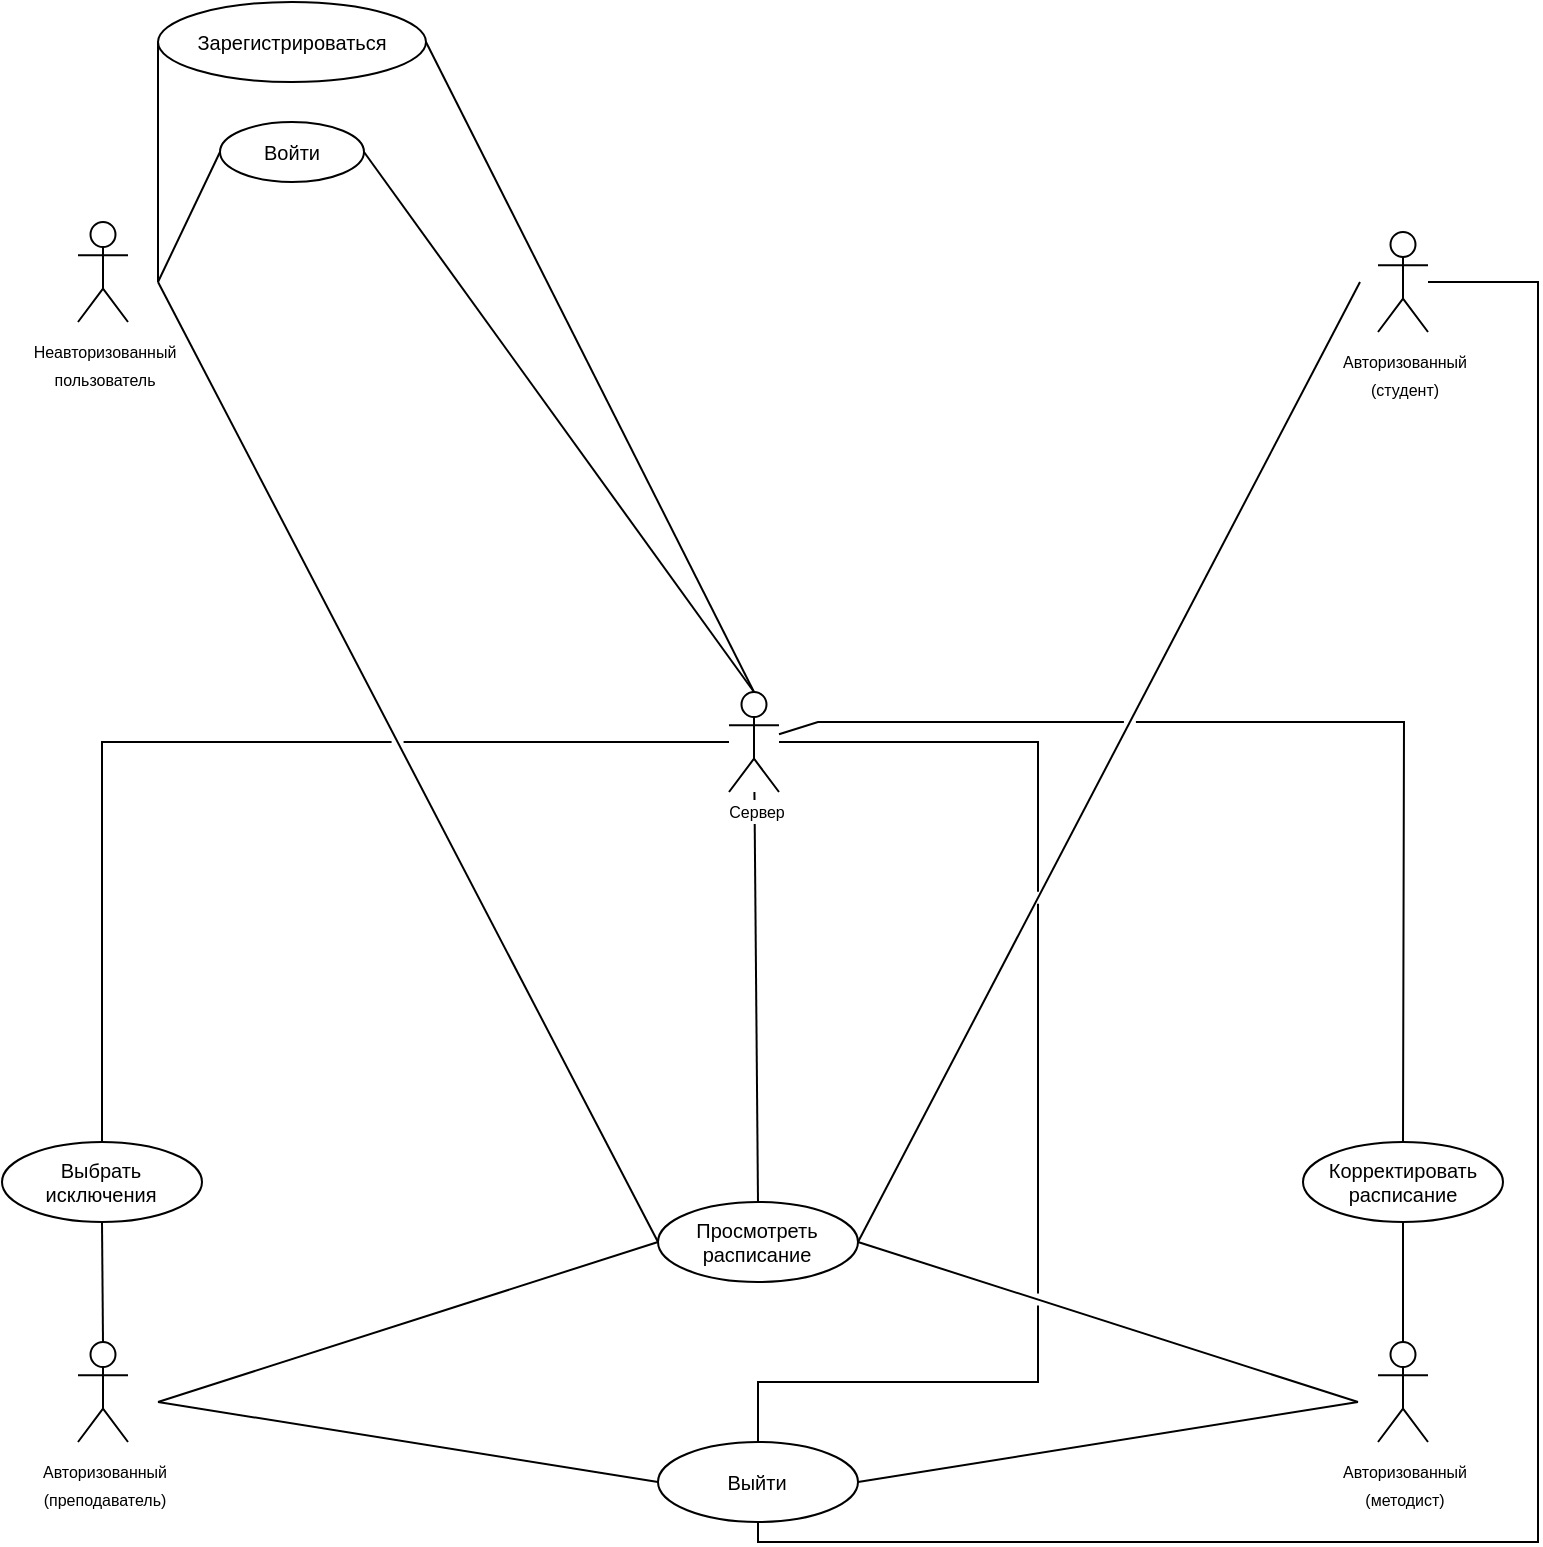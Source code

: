 <mxfile version="20.8.16" type="device"><diagram name="Страница 1" id="XOpfMRyjA6yRgowjx9xX"><mxGraphModel dx="1182" dy="723" grid="1" gridSize="10" guides="1" tooltips="1" connect="1" arrows="1" fold="1" page="1" pageScale="1" pageWidth="1500" pageHeight="1500" math="0" shadow="0"><root><mxCell id="0"/><mxCell id="1" parent="0"/><mxCell id="VNZv0Oyt4Jf6WAMpyYWo-1" value="&lt;font style=&quot;font-size: 8px;&quot;&gt;Неавторизованный&lt;br&gt;пользователь&lt;/font&gt;" style="shape=umlActor;verticalLabelPosition=bottom;verticalAlign=top;html=1;outlineConnect=0;fillColor=none;" parent="1" vertex="1"><mxGeometry x="440" y="420" width="25" height="50" as="geometry"/></mxCell><mxCell id="VNZv0Oyt4Jf6WAMpyYWo-3" value="&lt;span style=&quot;font-size: 8px;&quot;&gt;Авторизованный&lt;br&gt;(студент)&lt;/span&gt;" style="shape=umlActor;verticalLabelPosition=bottom;verticalAlign=top;html=1;outlineConnect=0;fillColor=none;" parent="1" vertex="1"><mxGeometry x="1090" y="425" width="25" height="50" as="geometry"/></mxCell><mxCell id="VNZv0Oyt4Jf6WAMpyYWo-5" value="&lt;span style=&quot;font-size: 8px;&quot;&gt;Авторизованный&lt;br&gt;(преподаватель)&lt;/span&gt;" style="shape=umlActor;verticalLabelPosition=bottom;verticalAlign=top;html=1;outlineConnect=0;fillColor=none;" parent="1" vertex="1"><mxGeometry x="440" y="980" width="25" height="50" as="geometry"/></mxCell><mxCell id="VNZv0Oyt4Jf6WAMpyYWo-6" value="&lt;span style=&quot;font-size: 8px;&quot;&gt;Авторизованный&lt;br&gt;(методист)&lt;/span&gt;" style="shape=umlActor;verticalLabelPosition=bottom;verticalAlign=top;html=1;outlineConnect=0;fillColor=none;" parent="1" vertex="1"><mxGeometry x="1090" y="980" width="25" height="50" as="geometry"/></mxCell><mxCell id="VNZv0Oyt4Jf6WAMpyYWo-11" value="" style="group" parent="1" vertex="1" connectable="0"><mxGeometry x="730" y="910" width="100" height="40" as="geometry"/></mxCell><mxCell id="VNZv0Oyt4Jf6WAMpyYWo-9" value="" style="ellipse;whiteSpace=wrap;html=1;fontSize=8;fillColor=none;" parent="VNZv0Oyt4Jf6WAMpyYWo-11" vertex="1"><mxGeometry width="100" height="40" as="geometry"/></mxCell><mxCell id="VNZv0Oyt4Jf6WAMpyYWo-10" value="&lt;font style=&quot;font-size: 10px;&quot;&gt;Просмотреть расписание&lt;/font&gt;" style="text;html=1;strokeColor=none;fillColor=none;align=center;verticalAlign=middle;whiteSpace=wrap;rounded=0;fontSize=8;" parent="VNZv0Oyt4Jf6WAMpyYWo-11" vertex="1"><mxGeometry x="8.333" width="83.333" height="40" as="geometry"/></mxCell><mxCell id="VNZv0Oyt4Jf6WAMpyYWo-12" value="" style="endArrow=none;html=1;rounded=0;fontSize=12;fontColor=#000000;entryX=0;entryY=0.5;entryDx=0;entryDy=0;" parent="1" target="VNZv0Oyt4Jf6WAMpyYWo-9" edge="1"><mxGeometry width="50" height="50" relative="1" as="geometry"><mxPoint x="480" y="450" as="sourcePoint"/><mxPoint x="620" y="480" as="targetPoint"/></mxGeometry></mxCell><mxCell id="VNZv0Oyt4Jf6WAMpyYWo-13" value="" style="endArrow=none;html=1;rounded=0;fontSize=12;fontColor=#000000;entryX=0;entryY=0.5;entryDx=0;entryDy=0;" parent="1" target="VNZv0Oyt4Jf6WAMpyYWo-9" edge="1"><mxGeometry width="50" height="50" relative="1" as="geometry"><mxPoint x="480" y="1010" as="sourcePoint"/><mxPoint x="700" y="636.72" as="targetPoint"/></mxGeometry></mxCell><mxCell id="VNZv0Oyt4Jf6WAMpyYWo-14" value="" style="endArrow=none;html=1;rounded=0;fontSize=12;fontColor=#000000;entryX=1;entryY=0.5;entryDx=0;entryDy=0;" parent="1" target="VNZv0Oyt4Jf6WAMpyYWo-9" edge="1"><mxGeometry width="50" height="50" relative="1" as="geometry"><mxPoint x="1081" y="450" as="sourcePoint"/><mxPoint x="827.0" y="930.0" as="targetPoint"/></mxGeometry></mxCell><mxCell id="VNZv0Oyt4Jf6WAMpyYWo-15" value="" style="endArrow=none;html=1;rounded=0;fontSize=12;fontColor=#000000;entryX=1;entryY=0.5;entryDx=0;entryDy=0;" parent="1" target="VNZv0Oyt4Jf6WAMpyYWo-9" edge="1"><mxGeometry width="50" height="50" relative="1" as="geometry"><mxPoint x="1080" y="1010" as="sourcePoint"/><mxPoint x="830" y="585" as="targetPoint"/></mxGeometry></mxCell><mxCell id="VNZv0Oyt4Jf6WAMpyYWo-16" value="" style="shape=umlActor;verticalLabelPosition=bottom;verticalAlign=top;html=1;outlineConnect=0;fillColor=none;" parent="1" vertex="1"><mxGeometry x="765.5" y="655" width="25" height="50" as="geometry"/></mxCell><mxCell id="VNZv0Oyt4Jf6WAMpyYWo-19" value="" style="endArrow=none;html=1;rounded=0;fontSize=10;fontColor=#000000;entryX=0.5;entryY=0;entryDx=0;entryDy=0;jumpStyle=none;" parent="1" source="VNZv0Oyt4Jf6WAMpyYWo-16" target="VNZv0Oyt4Jf6WAMpyYWo-10" edge="1"><mxGeometry width="50" height="50" relative="1" as="geometry"><mxPoint x="774" y="680" as="sourcePoint"/><mxPoint x="710" y="660" as="targetPoint"/></mxGeometry></mxCell><mxCell id="VNZv0Oyt4Jf6WAMpyYWo-41" value="&lt;font style=&quot;font-size: 8px;&quot;&gt;Сервер&lt;/font&gt;" style="edgeLabel;html=1;align=center;verticalAlign=middle;resizable=0;points=[];fontSize=10;fontColor=#000000;labelBackgroundColor=default;" parent="VNZv0Oyt4Jf6WAMpyYWo-19" vertex="1" connectable="0"><mxGeometry x="-0.955" relative="1" as="geometry"><mxPoint y="4" as="offset"/></mxGeometry></mxCell><mxCell id="VNZv0Oyt4Jf6WAMpyYWo-21" value="" style="group" parent="1" vertex="1" connectable="0"><mxGeometry x="511" y="370" width="72" height="30" as="geometry"/></mxCell><mxCell id="VNZv0Oyt4Jf6WAMpyYWo-22" value="" style="ellipse;whiteSpace=wrap;html=1;fontSize=8;fillColor=none;" parent="VNZv0Oyt4Jf6WAMpyYWo-21" vertex="1"><mxGeometry width="72" height="30" as="geometry"/></mxCell><mxCell id="VNZv0Oyt4Jf6WAMpyYWo-23" value="&lt;font style=&quot;font-size: 10px;&quot;&gt;Войти&lt;/font&gt;" style="text;html=1;strokeColor=none;fillColor=none;align=center;verticalAlign=middle;whiteSpace=wrap;rounded=0;fontSize=8;" parent="VNZv0Oyt4Jf6WAMpyYWo-21" vertex="1"><mxGeometry x="6" width="60" height="30" as="geometry"/></mxCell><mxCell id="VNZv0Oyt4Jf6WAMpyYWo-24" value="" style="group" parent="1" vertex="1" connectable="0"><mxGeometry x="480" y="310" width="134" height="40" as="geometry"/></mxCell><mxCell id="VNZv0Oyt4Jf6WAMpyYWo-25" value="" style="ellipse;whiteSpace=wrap;html=1;fontSize=8;fillColor=none;" parent="VNZv0Oyt4Jf6WAMpyYWo-24" vertex="1"><mxGeometry width="134" height="40" as="geometry"/></mxCell><mxCell id="VNZv0Oyt4Jf6WAMpyYWo-26" value="&lt;font style=&quot;font-size: 10px;&quot;&gt;Зарегистрироваться&lt;/font&gt;" style="text;html=1;strokeColor=none;fillColor=none;align=center;verticalAlign=middle;whiteSpace=wrap;rounded=0;fontSize=8;" parent="VNZv0Oyt4Jf6WAMpyYWo-24" vertex="1"><mxGeometry x="11.167" width="111.667" height="40" as="geometry"/></mxCell><mxCell id="VNZv0Oyt4Jf6WAMpyYWo-29" value="" style="endArrow=none;html=1;rounded=0;fontSize=10;fontColor=#000000;entryX=0;entryY=0.5;entryDx=0;entryDy=0;" parent="1" target="VNZv0Oyt4Jf6WAMpyYWo-22" edge="1"><mxGeometry width="50" height="50" relative="1" as="geometry"><mxPoint x="480" y="450" as="sourcePoint"/><mxPoint x="760" y="470" as="targetPoint"/></mxGeometry></mxCell><mxCell id="VNZv0Oyt4Jf6WAMpyYWo-30" value="" style="endArrow=none;html=1;rounded=0;fontSize=10;fontColor=#000000;entryX=0;entryY=0.5;entryDx=0;entryDy=0;" parent="1" target="VNZv0Oyt4Jf6WAMpyYWo-25" edge="1"><mxGeometry width="50" height="50" relative="1" as="geometry"><mxPoint x="480" y="450" as="sourcePoint"/><mxPoint x="521" y="395" as="targetPoint"/></mxGeometry></mxCell><mxCell id="VNZv0Oyt4Jf6WAMpyYWo-31" value="" style="endArrow=none;html=1;rounded=0;fontSize=10;fontColor=#000000;entryX=1;entryY=0.5;entryDx=0;entryDy=0;exitX=0.5;exitY=0;exitDx=0;exitDy=0;exitPerimeter=0;" parent="1" source="VNZv0Oyt4Jf6WAMpyYWo-16" target="VNZv0Oyt4Jf6WAMpyYWo-25" edge="1"><mxGeometry width="50" height="50" relative="1" as="geometry"><mxPoint x="490" y="460" as="sourcePoint"/><mxPoint x="521.0" y="395" as="targetPoint"/></mxGeometry></mxCell><mxCell id="VNZv0Oyt4Jf6WAMpyYWo-32" value="" style="endArrow=none;html=1;rounded=0;fontSize=10;fontColor=#000000;entryX=1;entryY=0.5;entryDx=0;entryDy=0;exitX=0.5;exitY=0;exitDx=0;exitDy=0;exitPerimeter=0;" parent="1" source="VNZv0Oyt4Jf6WAMpyYWo-16" target="VNZv0Oyt4Jf6WAMpyYWo-22" edge="1"><mxGeometry width="50" height="50" relative="1" as="geometry"><mxPoint x="783.5" y="640" as="sourcePoint"/><mxPoint x="624" y="340" as="targetPoint"/></mxGeometry></mxCell><mxCell id="VNZv0Oyt4Jf6WAMpyYWo-35" value="" style="group" parent="1" vertex="1" connectable="0"><mxGeometry x="730" y="1030" width="100" height="40" as="geometry"/></mxCell><mxCell id="VNZv0Oyt4Jf6WAMpyYWo-36" value="" style="ellipse;whiteSpace=wrap;html=1;fontSize=8;fillColor=none;" parent="VNZv0Oyt4Jf6WAMpyYWo-35" vertex="1"><mxGeometry width="100" height="40" as="geometry"/></mxCell><mxCell id="VNZv0Oyt4Jf6WAMpyYWo-37" value="&lt;font style=&quot;font-size: 10px;&quot;&gt;Выйти&lt;/font&gt;" style="text;html=1;strokeColor=none;fillColor=none;align=center;verticalAlign=middle;whiteSpace=wrap;rounded=0;fontSize=8;" parent="VNZv0Oyt4Jf6WAMpyYWo-35" vertex="1"><mxGeometry x="8.333" width="83.333" height="40" as="geometry"/></mxCell><mxCell id="VNZv0Oyt4Jf6WAMpyYWo-42" value="" style="endArrow=none;html=1;rounded=0;fontSize=8;fontColor=#000000;entryX=0;entryY=0.5;entryDx=0;entryDy=0;" parent="1" target="VNZv0Oyt4Jf6WAMpyYWo-36" edge="1"><mxGeometry width="50" height="50" relative="1" as="geometry"><mxPoint x="480" y="1010" as="sourcePoint"/><mxPoint x="750" y="890" as="targetPoint"/></mxGeometry></mxCell><mxCell id="VNZv0Oyt4Jf6WAMpyYWo-43" value="" style="endArrow=none;html=1;rounded=0;fontSize=8;fontColor=#000000;entryX=1;entryY=0.5;entryDx=0;entryDy=0;" parent="1" target="VNZv0Oyt4Jf6WAMpyYWo-36" edge="1"><mxGeometry width="50" height="50" relative="1" as="geometry"><mxPoint x="1080" y="1010" as="sourcePoint"/><mxPoint x="826.0" y="1050" as="targetPoint"/></mxGeometry></mxCell><mxCell id="VNZv0Oyt4Jf6WAMpyYWo-44" value="" style="endArrow=none;html=1;rounded=0;fontSize=8;fontColor=#000000;exitX=0.5;exitY=1;exitDx=0;exitDy=0;" parent="1" source="VNZv0Oyt4Jf6WAMpyYWo-37" target="VNZv0Oyt4Jf6WAMpyYWo-3" edge="1"><mxGeometry width="50" height="50" relative="1" as="geometry"><mxPoint x="740" y="1080" as="sourcePoint"/><mxPoint x="1120" y="450" as="targetPoint"/><Array as="points"><mxPoint x="780" y="1080"/><mxPoint x="1170" y="1080"/><mxPoint x="1170" y="450"/></Array></mxGeometry></mxCell><mxCell id="VNZv0Oyt4Jf6WAMpyYWo-51" value="" style="endArrow=none;html=1;rounded=0;labelBorderColor=#FFFFFF;fontSize=8;fontColor=#000000;jumpStyle=gap;exitX=0.5;exitY=0;exitDx=0;exitDy=0;" parent="1" source="VNZv0Oyt4Jf6WAMpyYWo-37" target="VNZv0Oyt4Jf6WAMpyYWo-16" edge="1"><mxGeometry width="50" height="50" relative="1" as="geometry"><mxPoint x="800" y="1000" as="sourcePoint"/><mxPoint x="760" y="680" as="targetPoint"/><Array as="points"><mxPoint x="780" y="1000"/><mxPoint x="920" y="1000"/><mxPoint x="920" y="680"/></Array></mxGeometry></mxCell><mxCell id="VNZv0Oyt4Jf6WAMpyYWo-54" value="" style="group" parent="1" vertex="1" connectable="0"><mxGeometry x="402" y="880" width="100" height="40" as="geometry"/></mxCell><mxCell id="VNZv0Oyt4Jf6WAMpyYWo-55" value="" style="ellipse;whiteSpace=wrap;html=1;fontSize=8;fillColor=none;" parent="VNZv0Oyt4Jf6WAMpyYWo-54" vertex="1"><mxGeometry width="100" height="40" as="geometry"/></mxCell><mxCell id="VNZv0Oyt4Jf6WAMpyYWo-56" value="&lt;span style=&quot;font-size: 10px;&quot;&gt;Выбрать исключения&lt;/span&gt;" style="text;html=1;strokeColor=none;fillColor=none;align=center;verticalAlign=middle;whiteSpace=wrap;rounded=0;fontSize=8;" parent="VNZv0Oyt4Jf6WAMpyYWo-54" vertex="1"><mxGeometry x="8.333" width="83.333" height="40" as="geometry"/></mxCell><mxCell id="VNZv0Oyt4Jf6WAMpyYWo-58" value="" style="endArrow=none;html=1;rounded=0;labelBorderColor=#FFFFFF;fontSize=8;fontColor=#000000;jumpStyle=gap;exitX=0.5;exitY=0;exitDx=0;exitDy=0;" parent="1" source="VNZv0Oyt4Jf6WAMpyYWo-56" target="VNZv0Oyt4Jf6WAMpyYWo-16" edge="1"><mxGeometry width="50" height="50" relative="1" as="geometry"><mxPoint x="450" y="860" as="sourcePoint"/><mxPoint x="450" y="630" as="targetPoint"/><Array as="points"><mxPoint x="452" y="680"/></Array></mxGeometry></mxCell><mxCell id="VNZv0Oyt4Jf6WAMpyYWo-60" value="" style="group" parent="1" vertex="1" connectable="0"><mxGeometry x="1052.5" y="880" width="100" height="40" as="geometry"/></mxCell><mxCell id="VNZv0Oyt4Jf6WAMpyYWo-61" value="" style="ellipse;whiteSpace=wrap;html=1;fontSize=8;fillColor=none;" parent="VNZv0Oyt4Jf6WAMpyYWo-60" vertex="1"><mxGeometry width="100" height="40" as="geometry"/></mxCell><mxCell id="VNZv0Oyt4Jf6WAMpyYWo-62" value="&lt;font style=&quot;font-size: 10px;&quot;&gt;Корректировать расписание&lt;/font&gt;" style="text;html=1;strokeColor=none;fillColor=none;align=center;verticalAlign=middle;whiteSpace=wrap;rounded=0;fontSize=8;" parent="VNZv0Oyt4Jf6WAMpyYWo-60" vertex="1"><mxGeometry x="8.333" width="83.333" height="40" as="geometry"/></mxCell><mxCell id="VNZv0Oyt4Jf6WAMpyYWo-63" value="" style="endArrow=none;html=1;rounded=0;labelBorderColor=#FFFFFF;fontSize=8;fontColor=#000000;jumpStyle=gap;exitX=0.5;exitY=0;exitDx=0;exitDy=0;exitPerimeter=0;entryX=0.5;entryY=1;entryDx=0;entryDy=0;" parent="1" source="VNZv0Oyt4Jf6WAMpyYWo-6" target="VNZv0Oyt4Jf6WAMpyYWo-62" edge="1"><mxGeometry width="50" height="50" relative="1" as="geometry"><mxPoint x="1070" y="970" as="sourcePoint"/><mxPoint x="1120" y="920" as="targetPoint"/></mxGeometry></mxCell><mxCell id="VNZv0Oyt4Jf6WAMpyYWo-64" value="" style="endArrow=none;html=1;rounded=0;labelBorderColor=#FFFFFF;fontSize=8;fontColor=#000000;jumpStyle=gap;entryX=0.5;entryY=0;entryDx=0;entryDy=0;" parent="1" source="VNZv0Oyt4Jf6WAMpyYWo-16" target="VNZv0Oyt4Jf6WAMpyYWo-62" edge="1"><mxGeometry width="50" height="50" relative="1" as="geometry"><mxPoint x="790" y="680" as="sourcePoint"/><mxPoint x="1112.5" y="930" as="targetPoint"/><Array as="points"><mxPoint x="810" y="670"/><mxPoint x="1103" y="670"/></Array></mxGeometry></mxCell><mxCell id="VNZv0Oyt4Jf6WAMpyYWo-65" value="" style="endArrow=none;html=1;rounded=0;labelBorderColor=#FFFFFF;fontSize=8;fontColor=#000000;jumpStyle=gap;entryX=0.5;entryY=1;entryDx=0;entryDy=0;exitX=0.5;exitY=0;exitDx=0;exitDy=0;exitPerimeter=0;" parent="1" source="VNZv0Oyt4Jf6WAMpyYWo-5" target="VNZv0Oyt4Jf6WAMpyYWo-56" edge="1"><mxGeometry width="50" height="50" relative="1" as="geometry"><mxPoint x="400" y="950" as="sourcePoint"/><mxPoint x="450" y="900" as="targetPoint"/></mxGeometry></mxCell></root></mxGraphModel></diagram></mxfile>